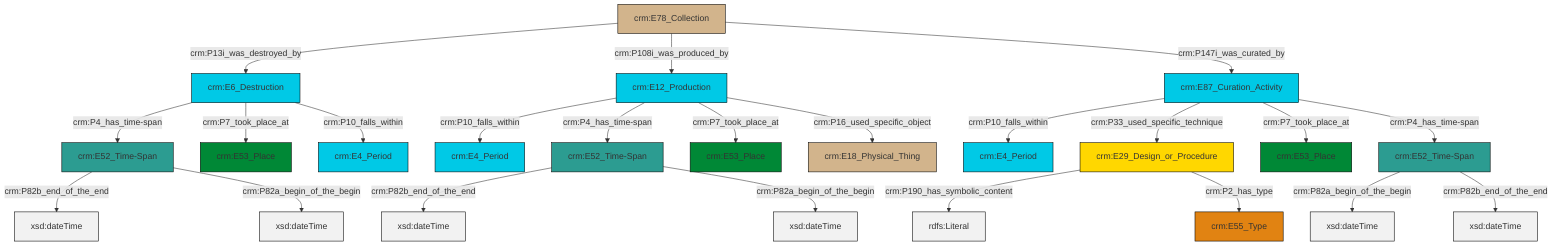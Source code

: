 graph TD
classDef Literal fill:#f2f2f2,stroke:#000000;
classDef CRM_Entity fill:#FFFFFF,stroke:#000000;
classDef Temporal_Entity fill:#00C9E6, stroke:#000000;
classDef Type fill:#E18312, stroke:#000000;
classDef Time-Span fill:#2C9C91, stroke:#000000;
classDef Appellation fill:#FFEB7F, stroke:#000000;
classDef Place fill:#008836, stroke:#000000;
classDef Persistent_Item fill:#B266B2, stroke:#000000;
classDef Conceptual_Object fill:#FFD700, stroke:#000000;
classDef Physical_Thing fill:#D2B48C, stroke:#000000;
classDef Actor fill:#f58aad, stroke:#000000;
classDef PC_Classes fill:#4ce600, stroke:#000000;
classDef Multi fill:#cccccc,stroke:#000000;

2["crm:E12_Production"]:::Temporal_Entity -->|crm:P10_falls_within| 3["crm:E4_Period"]:::Temporal_Entity
2["crm:E12_Production"]:::Temporal_Entity -->|crm:P4_has_time-span| 4["crm:E52_Time-Span"]:::Time-Span
4["crm:E52_Time-Span"]:::Time-Span -->|crm:P82b_end_of_the_end| 5[xsd:dateTime]:::Literal
6["crm:E29_Design_or_Procedure"]:::Conceptual_Object -->|crm:P190_has_symbolic_content| 7[rdfs:Literal]:::Literal
12["crm:E87_Curation_Activity"]:::Temporal_Entity -->|crm:P10_falls_within| 8["crm:E4_Period"]:::Temporal_Entity
12["crm:E87_Curation_Activity"]:::Temporal_Entity -->|crm:P33_used_specific_technique| 6["crm:E29_Design_or_Procedure"]:::Conceptual_Object
18["crm:E52_Time-Span"]:::Time-Span -->|crm:P82a_begin_of_the_begin| 19[xsd:dateTime]:::Literal
14["crm:E6_Destruction"]:::Temporal_Entity -->|crm:P4_has_time-span| 0["crm:E52_Time-Span"]:::Time-Span
18["crm:E52_Time-Span"]:::Time-Span -->|crm:P82b_end_of_the_end| 24[xsd:dateTime]:::Literal
0["crm:E52_Time-Span"]:::Time-Span -->|crm:P82b_end_of_the_end| 25[xsd:dateTime]:::Literal
26["crm:E78_Collection"]:::Physical_Thing -->|crm:P13i_was_destroyed_by| 14["crm:E6_Destruction"]:::Temporal_Entity
12["crm:E87_Curation_Activity"]:::Temporal_Entity -->|crm:P7_took_place_at| 28["crm:E53_Place"]:::Place
2["crm:E12_Production"]:::Temporal_Entity -->|crm:P7_took_place_at| 16["crm:E53_Place"]:::Place
2["crm:E12_Production"]:::Temporal_Entity -->|crm:P16_used_specific_object| 10["crm:E18_Physical_Thing"]:::Physical_Thing
6["crm:E29_Design_or_Procedure"]:::Conceptual_Object -->|crm:P2_has_type| 22["crm:E55_Type"]:::Type
26["crm:E78_Collection"]:::Physical_Thing -->|crm:P108i_was_produced_by| 2["crm:E12_Production"]:::Temporal_Entity
0["crm:E52_Time-Span"]:::Time-Span -->|crm:P82a_begin_of_the_begin| 33[xsd:dateTime]:::Literal
14["crm:E6_Destruction"]:::Temporal_Entity -->|crm:P7_took_place_at| 20["crm:E53_Place"]:::Place
26["crm:E78_Collection"]:::Physical_Thing -->|crm:P147i_was_curated_by| 12["crm:E87_Curation_Activity"]:::Temporal_Entity
14["crm:E6_Destruction"]:::Temporal_Entity -->|crm:P10_falls_within| 34["crm:E4_Period"]:::Temporal_Entity
12["crm:E87_Curation_Activity"]:::Temporal_Entity -->|crm:P4_has_time-span| 18["crm:E52_Time-Span"]:::Time-Span
4["crm:E52_Time-Span"]:::Time-Span -->|crm:P82a_begin_of_the_begin| 38[xsd:dateTime]:::Literal